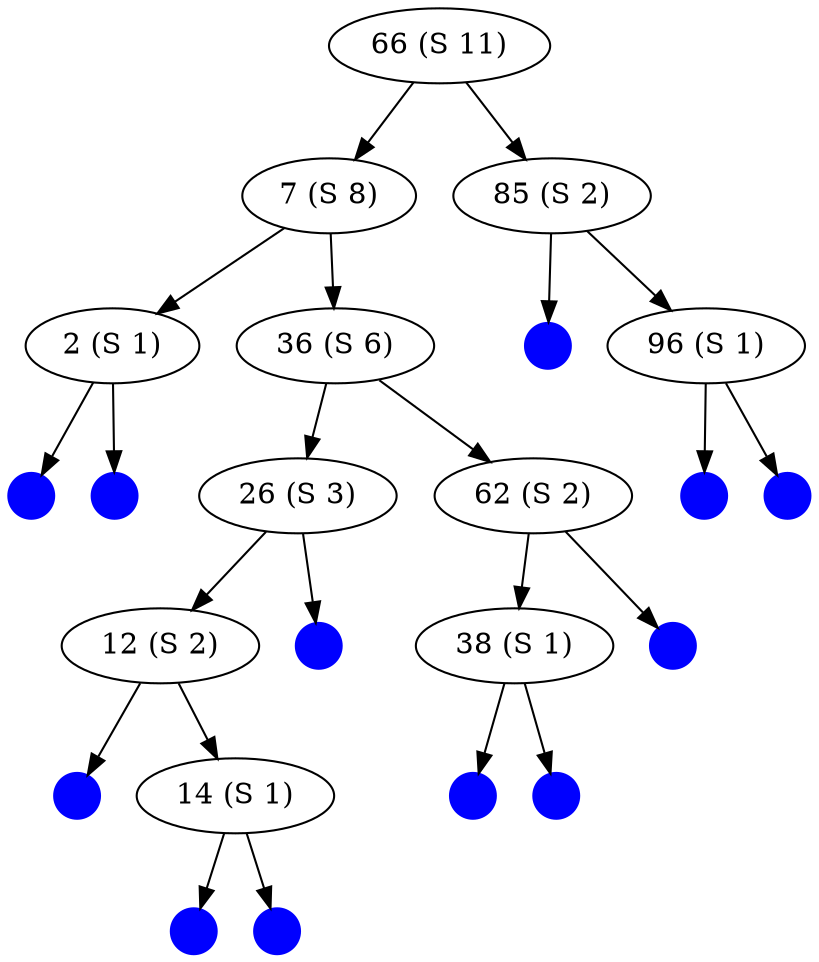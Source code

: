 digraph tree {
  {
    node[style=filled,color="blue",fillcolor="blue",shape="circle",label="",width=.3]
    l1 l2 l3 l4 l5 l6 l7 l8 l9 l10 l11 l12
  }
  { node[label="66 (S 11)"] n1  }
  { node[label="7 (S 8)"  ] n2  }
  { node[label="85 (S 2)" ] n3  }
  { node[label="2 (S 1)"  ] n4  }
  { node[label="36 (S 6)" ] n5  }
  { node[label="96 (S 1)" ] n6  }
  { node[label="26 (S 3)" ] n7  }
  { node[label="62 (S 2)" ] n8  }
  { node[label="12 (S 2)" ] n9  }
  { node[label="38 (S 1)" ] n10 }
  { node[label="14 (S 1)" ] n11 }

  ordering=out;

  n1  -> n2
  n1  -> n3
  n2  -> n4
  n2  -> n5
  n3  -> l1
  n3  -> n6
  n4  -> l2
  n4  -> l3
  n5  -> n7
  n5  -> n8
  n6  -> l4
  n6  -> l5
  n7  -> n9
  n7  -> l6
  n8  -> n10
  n8  -> l7
  n9  -> l8
  n9  -> n11
  n10 -> l9
  n10 -> l10
  n11 -> l11
  n11 -> l12
}
